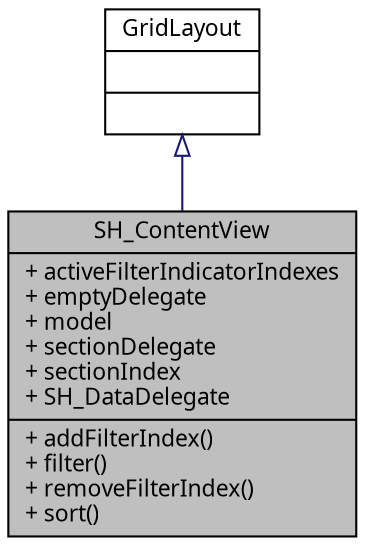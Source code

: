 digraph "SH_ContentView"
{
 // INTERACTIVE_SVG=YES
  bgcolor="transparent";
  edge [fontname="Verdana",fontsize="11",labelfontname="Verdana",labelfontsize="11"];
  node [fontname="Verdana",fontsize="11",shape=record];
  Node1 [label="{SH_ContentView\n|+ activeFilterIndicatorIndexes\l+ emptyDelegate\l+ model\l+ sectionDelegate\l+ sectionIndex\l+ SH_DataDelegate\l|+ addFilterIndex()\l+ filter()\l+ removeFilterIndex()\l+ sort()\l}",height=0.2,width=0.4,color="black", fillcolor="grey75", style="filled" fontcolor="black"];
  Node2 -> Node1 [dir="back",color="midnightblue",fontsize="11",style="solid",arrowtail="onormal",fontname="Verdana"];
  Node2 [label="{GridLayout\n||}",height=0.2,width=0.4,color="black",URL="$classGridLayout.html"];
}
